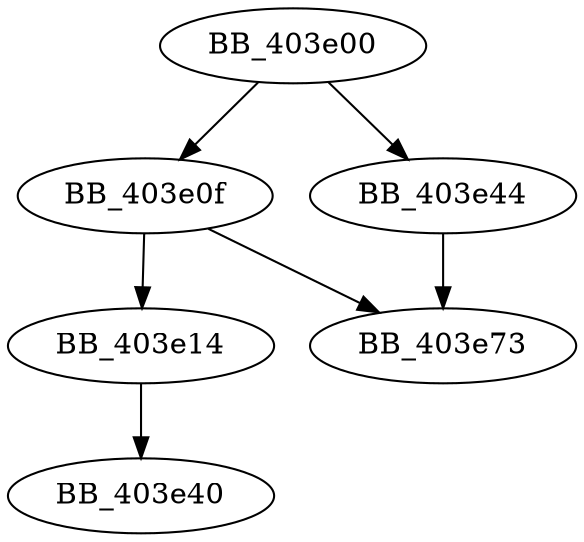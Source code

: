 DiGraph sub_403E00{
BB_403e00->BB_403e0f
BB_403e00->BB_403e44
BB_403e0f->BB_403e14
BB_403e0f->BB_403e73
BB_403e14->BB_403e40
BB_403e44->BB_403e73
}
